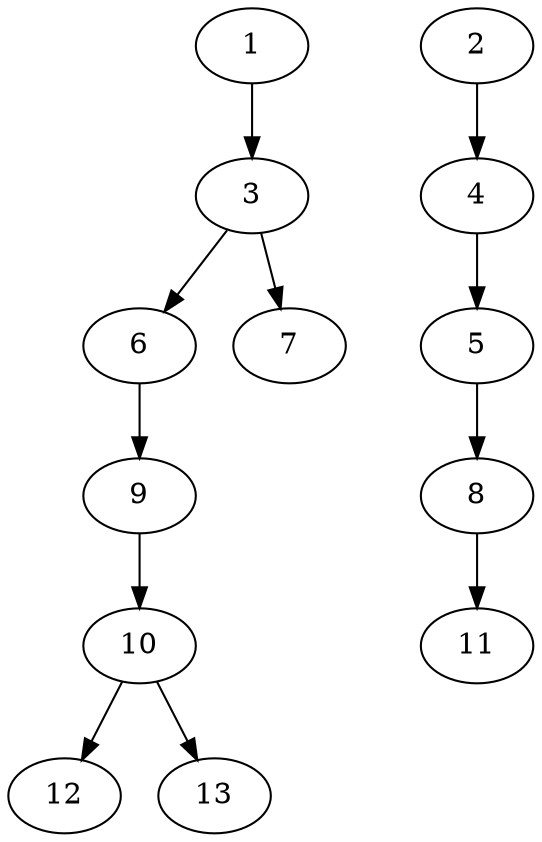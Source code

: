 // DAG (tier=1-easy, mode=compute, n=13, ccr=0.290, fat=0.475, density=0.261, regular=0.777, jump=0.045, mindata=262144, maxdata=2097152)
// DAG automatically generated by daggen at Sun Aug 24 16:33:32 2025
// /home/ermia/Project/Environments/daggen/bin/daggen --dot --ccr 0.290 --fat 0.475 --regular 0.777 --density 0.261 --jump 0.045 --mindata 262144 --maxdata 2097152 -n 13 
digraph G {
  1 [size="189090962939477", alpha="0.15", expect_size="94545481469738"]
  1 -> 3 [size ="3152178839552"]
  2 [size="70986749790746", alpha="0.19", expect_size="35493374895373"]
  2 -> 4 [size ="8830486315008"]
  3 [size="1866589401601738", alpha="0.07", expect_size="933294700800869"]
  3 -> 6 [size ="1767320322048"]
  3 -> 7 [size ="1767320322048"]
  4 [size="12876451596428", alpha="0.01", expect_size="6438225798214"]
  4 -> 5 [size ="705481932800"]
  5 [size="4531611685606476", alpha="0.09", expect_size="2265805842803238"]
  5 -> 8 [size ="11999199100928"]
  6 [size="6776505116506718208", alpha="0.05", expect_size="3388252558253359104"]
  6 -> 9 [size ="28647968735232"]
  7 [size="9687490133759366", alpha="0.07", expect_size="4843745066879683"]
  8 [size="4064386152932542", alpha="0.15", expect_size="2032193076466271"]
  8 -> 11 [size ="12424275034112"]
  9 [size="7623598569949233152", alpha="0.07", expect_size="3811799284974616576"]
  9 -> 10 [size ="30988222595072"]
  10 [size="306647033269152", alpha="0.13", expect_size="153323516634576"]
  10 -> 12 [size ="13338901741568"]
  10 -> 13 [size ="13338901741568"]
  11 [size="13005785877770172", alpha="0.13", expect_size="6502892938885086"]
  12 [size="976947444203913216", alpha="0.18", expect_size="488473722101956608"]
  13 [size="193668196083503", alpha="0.03", expect_size="96834098041751"]
}